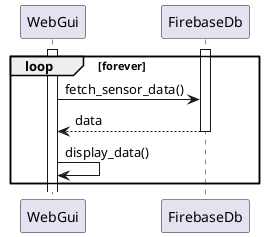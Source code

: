 @startuml
participant WebGui
participant FirebaseDb

loop forever
activate WebGui
activate FirebaseDb
WebGui -> FirebaseDb: fetch_sensor_data()
FirebaseDb --> WebGui: data
deactivate FirebaseDb
WebGui -> WebGui: display_data()


end
@enduml
